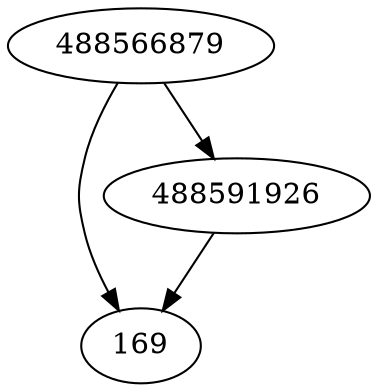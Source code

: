 strict digraph  {
169;
488591926;
488566879;
488591926 -> 169;
488566879 -> 488591926;
488566879 -> 169;
}
